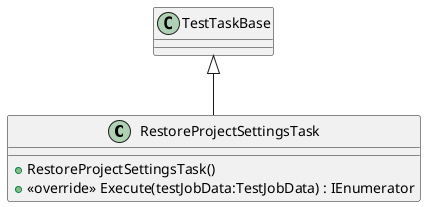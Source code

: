 @startuml
class RestoreProjectSettingsTask {
    + RestoreProjectSettingsTask()
    + <<override>> Execute(testJobData:TestJobData) : IEnumerator
}
TestTaskBase <|-- RestoreProjectSettingsTask
@enduml
